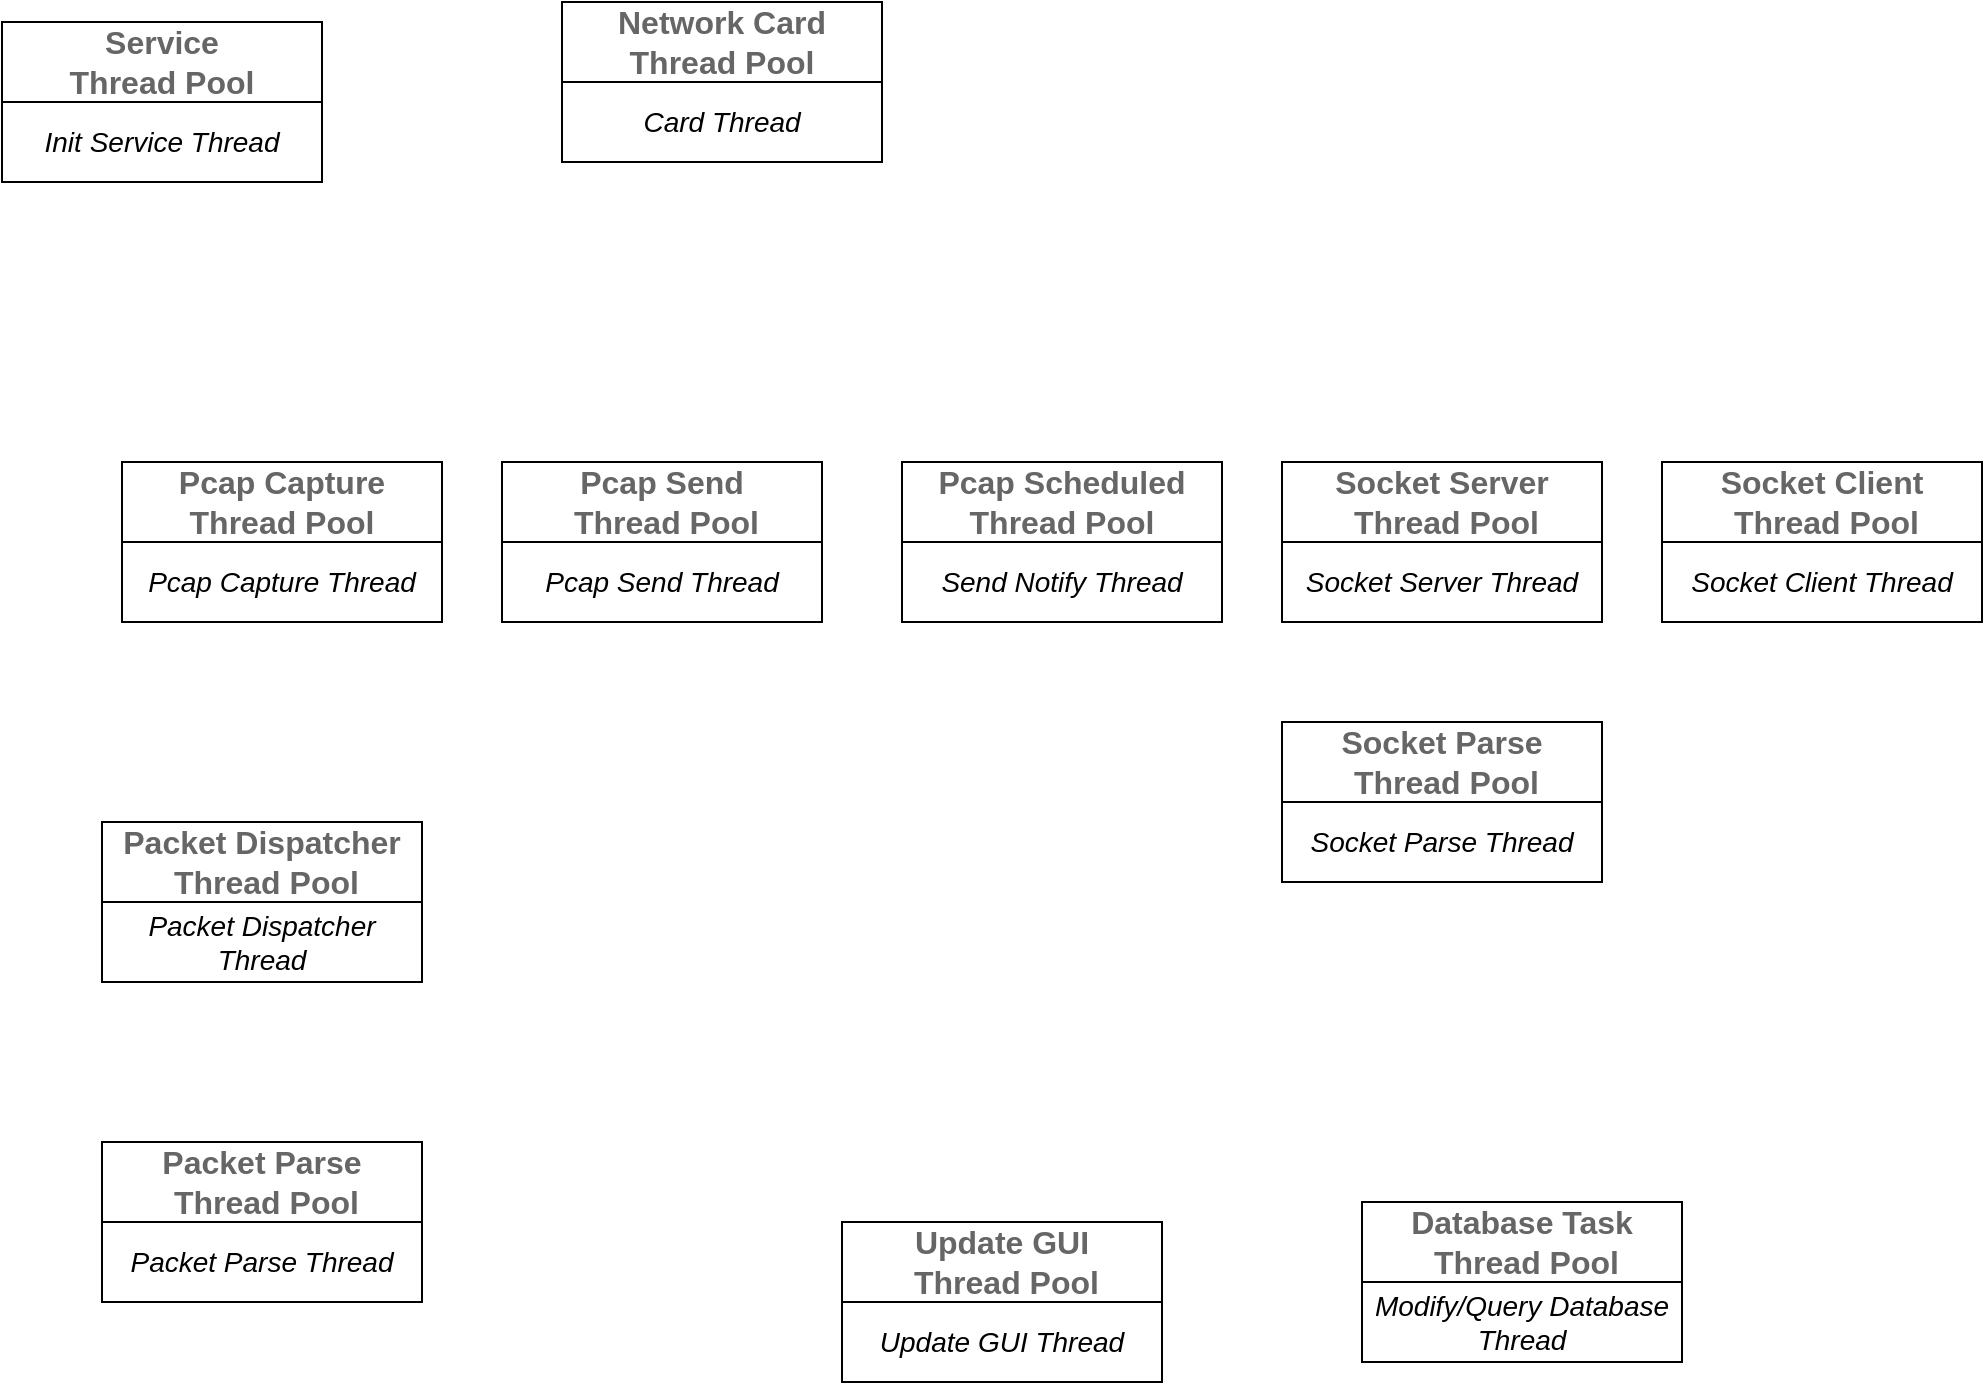<mxfile version="14.6.6" type="github">
  <diagram id="Lawi1tIbsT6B6tBGYx7M" name="Page-1">
    <mxGraphModel dx="900" dy="1002" grid="1" gridSize="10" guides="1" tooltips="1" connect="1" arrows="1" fold="1" page="1" pageScale="1" pageWidth="1654" pageHeight="2336" math="0" shadow="0">
      <root>
        <mxCell id="0" />
        <mxCell id="1" parent="0" />
        <mxCell id="xuh5IIpC34kz-FPivGkV-3" value="" style="group" vertex="1" connectable="0" parent="1">
          <mxGeometry x="80" y="130" width="160" height="80" as="geometry" />
        </mxCell>
        <mxCell id="xuh5IIpC34kz-FPivGkV-1" value="&lt;font style=&quot;font-size: 16px&quot; color=&quot;#666666&quot;&gt;&lt;b&gt;Service &lt;br&gt;Thread Pool&lt;/b&gt;&lt;/font&gt;" style="rounded=0;whiteSpace=wrap;html=1;" vertex="1" parent="xuh5IIpC34kz-FPivGkV-3">
          <mxGeometry width="160" height="40" as="geometry" />
        </mxCell>
        <mxCell id="xuh5IIpC34kz-FPivGkV-2" value="&lt;font style=&quot;font-size: 14px&quot;&gt;&lt;i&gt;Init Service Thread&lt;/i&gt;&lt;/font&gt;" style="rounded=0;whiteSpace=wrap;html=1;" vertex="1" parent="xuh5IIpC34kz-FPivGkV-3">
          <mxGeometry y="40" width="160" height="40" as="geometry" />
        </mxCell>
        <mxCell id="xuh5IIpC34kz-FPivGkV-4" value="" style="group" vertex="1" connectable="0" parent="1">
          <mxGeometry x="360" y="120" width="160" height="80" as="geometry" />
        </mxCell>
        <mxCell id="xuh5IIpC34kz-FPivGkV-5" value="&lt;font style=&quot;font-size: 16px&quot; color=&quot;#666666&quot;&gt;&lt;b&gt;Network Card Thread Pool&lt;/b&gt;&lt;/font&gt;" style="rounded=0;whiteSpace=wrap;html=1;" vertex="1" parent="xuh5IIpC34kz-FPivGkV-4">
          <mxGeometry width="160" height="40" as="geometry" />
        </mxCell>
        <mxCell id="xuh5IIpC34kz-FPivGkV-6" value="&lt;font style=&quot;font-size: 14px&quot;&gt;&lt;i&gt;Card Thread&lt;/i&gt;&lt;/font&gt;" style="rounded=0;whiteSpace=wrap;html=1;" vertex="1" parent="xuh5IIpC34kz-FPivGkV-4">
          <mxGeometry y="40" width="160" height="40" as="geometry" />
        </mxCell>
        <mxCell id="xuh5IIpC34kz-FPivGkV-7" value="" style="group" vertex="1" connectable="0" parent="1">
          <mxGeometry x="140" y="350" width="160" height="80" as="geometry" />
        </mxCell>
        <mxCell id="xuh5IIpC34kz-FPivGkV-8" value="&lt;font style=&quot;font-size: 16px&quot; color=&quot;#666666&quot;&gt;&lt;b&gt;Pcap Capture Thread Pool&lt;/b&gt;&lt;/font&gt;" style="rounded=0;whiteSpace=wrap;html=1;" vertex="1" parent="xuh5IIpC34kz-FPivGkV-7">
          <mxGeometry width="160" height="40" as="geometry" />
        </mxCell>
        <mxCell id="xuh5IIpC34kz-FPivGkV-9" value="&lt;font style=&quot;font-size: 14px&quot;&gt;&lt;i&gt;Pcap Capture Thread&lt;/i&gt;&lt;/font&gt;" style="rounded=0;whiteSpace=wrap;html=1;" vertex="1" parent="xuh5IIpC34kz-FPivGkV-7">
          <mxGeometry y="40" width="160" height="40" as="geometry" />
        </mxCell>
        <mxCell id="xuh5IIpC34kz-FPivGkV-13" value="" style="group" vertex="1" connectable="0" parent="1">
          <mxGeometry x="330" y="350" width="160" height="80" as="geometry" />
        </mxCell>
        <mxCell id="xuh5IIpC34kz-FPivGkV-14" value="&lt;font style=&quot;font-size: 16px&quot; color=&quot;#666666&quot;&gt;&lt;b&gt;Pcap Send&lt;br&gt;&amp;nbsp;Thread Pool&lt;/b&gt;&lt;/font&gt;" style="rounded=0;whiteSpace=wrap;html=1;" vertex="1" parent="xuh5IIpC34kz-FPivGkV-13">
          <mxGeometry width="160" height="40" as="geometry" />
        </mxCell>
        <mxCell id="xuh5IIpC34kz-FPivGkV-15" value="&lt;font style=&quot;font-size: 14px&quot;&gt;&lt;i&gt;Pcap Send Thread&lt;/i&gt;&lt;/font&gt;" style="rounded=0;whiteSpace=wrap;html=1;" vertex="1" parent="xuh5IIpC34kz-FPivGkV-13">
          <mxGeometry y="40" width="160" height="40" as="geometry" />
        </mxCell>
        <mxCell id="xuh5IIpC34kz-FPivGkV-16" value="" style="group" vertex="1" connectable="0" parent="1">
          <mxGeometry x="530" y="350" width="160" height="80" as="geometry" />
        </mxCell>
        <mxCell id="xuh5IIpC34kz-FPivGkV-17" value="&lt;font style=&quot;font-size: 16px&quot; color=&quot;#666666&quot;&gt;&lt;b&gt;Pcap Scheduled&lt;br&gt;Thread Pool&lt;/b&gt;&lt;/font&gt;" style="rounded=0;whiteSpace=wrap;html=1;" vertex="1" parent="xuh5IIpC34kz-FPivGkV-16">
          <mxGeometry width="160" height="40" as="geometry" />
        </mxCell>
        <mxCell id="xuh5IIpC34kz-FPivGkV-18" value="&lt;font style=&quot;font-size: 14px&quot;&gt;&lt;i&gt;Send Notify Thread&lt;/i&gt;&lt;/font&gt;" style="rounded=0;whiteSpace=wrap;html=1;" vertex="1" parent="xuh5IIpC34kz-FPivGkV-16">
          <mxGeometry y="40" width="160" height="40" as="geometry" />
        </mxCell>
        <mxCell id="xuh5IIpC34kz-FPivGkV-19" value="" style="group" vertex="1" connectable="0" parent="1">
          <mxGeometry x="130" y="690" width="160" height="80" as="geometry" />
        </mxCell>
        <mxCell id="xuh5IIpC34kz-FPivGkV-20" value="&lt;font style=&quot;font-size: 16px&quot; color=&quot;#666666&quot;&gt;&lt;b&gt;Packet Parse&lt;br&gt;&amp;nbsp;Thread Pool&lt;/b&gt;&lt;/font&gt;" style="rounded=0;whiteSpace=wrap;html=1;" vertex="1" parent="xuh5IIpC34kz-FPivGkV-19">
          <mxGeometry width="160" height="40" as="geometry" />
        </mxCell>
        <mxCell id="xuh5IIpC34kz-FPivGkV-21" value="&lt;font style=&quot;font-size: 14px&quot;&gt;&lt;i&gt;Packet Parse Thread&lt;/i&gt;&lt;/font&gt;" style="rounded=0;whiteSpace=wrap;html=1;" vertex="1" parent="xuh5IIpC34kz-FPivGkV-19">
          <mxGeometry y="40" width="160" height="40" as="geometry" />
        </mxCell>
        <mxCell id="xuh5IIpC34kz-FPivGkV-22" value="" style="group" vertex="1" connectable="0" parent="1">
          <mxGeometry x="130" y="530" width="160" height="80" as="geometry" />
        </mxCell>
        <mxCell id="xuh5IIpC34kz-FPivGkV-23" value="&lt;font style=&quot;font-size: 16px&quot; color=&quot;#666666&quot;&gt;&lt;b&gt;Packet Dispatcher&lt;br&gt;&amp;nbsp;Thread Pool&lt;/b&gt;&lt;/font&gt;" style="rounded=0;whiteSpace=wrap;html=1;" vertex="1" parent="xuh5IIpC34kz-FPivGkV-22">
          <mxGeometry width="160" height="40" as="geometry" />
        </mxCell>
        <mxCell id="xuh5IIpC34kz-FPivGkV-24" value="&lt;font style=&quot;font-size: 14px&quot;&gt;&lt;i&gt;Packet Dispatcher Thread&lt;/i&gt;&lt;/font&gt;" style="rounded=0;whiteSpace=wrap;html=1;" vertex="1" parent="xuh5IIpC34kz-FPivGkV-22">
          <mxGeometry y="40" width="160" height="40" as="geometry" />
        </mxCell>
        <mxCell id="xuh5IIpC34kz-FPivGkV-25" value="" style="group" vertex="1" connectable="0" parent="1">
          <mxGeometry x="720" y="350" width="160" height="80" as="geometry" />
        </mxCell>
        <mxCell id="xuh5IIpC34kz-FPivGkV-26" value="&lt;font style=&quot;font-size: 16px&quot; color=&quot;#666666&quot;&gt;&lt;b&gt;Socket Server&lt;br&gt;&amp;nbsp;Thread Pool&lt;/b&gt;&lt;/font&gt;" style="rounded=0;whiteSpace=wrap;html=1;" vertex="1" parent="xuh5IIpC34kz-FPivGkV-25">
          <mxGeometry width="160" height="40" as="geometry" />
        </mxCell>
        <mxCell id="xuh5IIpC34kz-FPivGkV-27" value="&lt;font style=&quot;font-size: 14px&quot;&gt;&lt;i&gt;Socket Server Thread&lt;/i&gt;&lt;/font&gt;" style="rounded=0;whiteSpace=wrap;html=1;" vertex="1" parent="xuh5IIpC34kz-FPivGkV-25">
          <mxGeometry y="40" width="160" height="40" as="geometry" />
        </mxCell>
        <mxCell id="xuh5IIpC34kz-FPivGkV-28" value="" style="group" vertex="1" connectable="0" parent="1">
          <mxGeometry x="910" y="350" width="160" height="80" as="geometry" />
        </mxCell>
        <mxCell id="xuh5IIpC34kz-FPivGkV-29" value="&lt;font style=&quot;font-size: 16px&quot; color=&quot;#666666&quot;&gt;&lt;b&gt;Socket Client&lt;br&gt;&amp;nbsp;Thread Pool&lt;/b&gt;&lt;/font&gt;" style="rounded=0;whiteSpace=wrap;html=1;" vertex="1" parent="xuh5IIpC34kz-FPivGkV-28">
          <mxGeometry width="160" height="40" as="geometry" />
        </mxCell>
        <mxCell id="xuh5IIpC34kz-FPivGkV-30" value="&lt;font style=&quot;font-size: 14px&quot;&gt;&lt;i&gt;Socket Client Thread&lt;/i&gt;&lt;/font&gt;" style="rounded=0;whiteSpace=wrap;html=1;" vertex="1" parent="xuh5IIpC34kz-FPivGkV-28">
          <mxGeometry y="40" width="160" height="40" as="geometry" />
        </mxCell>
        <mxCell id="xuh5IIpC34kz-FPivGkV-31" value="" style="group" vertex="1" connectable="0" parent="1">
          <mxGeometry x="720" y="480" width="160" height="80" as="geometry" />
        </mxCell>
        <mxCell id="xuh5IIpC34kz-FPivGkV-32" value="&lt;font style=&quot;font-size: 16px&quot; color=&quot;#666666&quot;&gt;&lt;b&gt;Socket Parse&lt;br&gt;&amp;nbsp;Thread Pool&lt;/b&gt;&lt;/font&gt;" style="rounded=0;whiteSpace=wrap;html=1;" vertex="1" parent="xuh5IIpC34kz-FPivGkV-31">
          <mxGeometry width="160" height="40" as="geometry" />
        </mxCell>
        <mxCell id="xuh5IIpC34kz-FPivGkV-33" value="&lt;font style=&quot;font-size: 14px&quot;&gt;&lt;i&gt;Socket Parse Thread&lt;/i&gt;&lt;/font&gt;" style="rounded=0;whiteSpace=wrap;html=1;" vertex="1" parent="xuh5IIpC34kz-FPivGkV-31">
          <mxGeometry y="40" width="160" height="40" as="geometry" />
        </mxCell>
        <mxCell id="xuh5IIpC34kz-FPivGkV-34" value="" style="group" vertex="1" connectable="0" parent="1">
          <mxGeometry x="500" y="730" width="160" height="80" as="geometry" />
        </mxCell>
        <mxCell id="xuh5IIpC34kz-FPivGkV-35" value="&lt;font style=&quot;font-size: 16px&quot; color=&quot;#666666&quot;&gt;&lt;b&gt;Update GUI&lt;br&gt;&amp;nbsp;Thread Pool&lt;/b&gt;&lt;/font&gt;" style="rounded=0;whiteSpace=wrap;html=1;" vertex="1" parent="xuh5IIpC34kz-FPivGkV-34">
          <mxGeometry width="160" height="40" as="geometry" />
        </mxCell>
        <mxCell id="xuh5IIpC34kz-FPivGkV-36" value="&lt;font style=&quot;font-size: 14px&quot;&gt;&lt;i&gt;Update GUI Thread&lt;/i&gt;&lt;/font&gt;" style="rounded=0;whiteSpace=wrap;html=1;" vertex="1" parent="xuh5IIpC34kz-FPivGkV-34">
          <mxGeometry y="40" width="160" height="40" as="geometry" />
        </mxCell>
        <mxCell id="xuh5IIpC34kz-FPivGkV-37" value="" style="group" vertex="1" connectable="0" parent="1">
          <mxGeometry x="760" y="720" width="160" height="80" as="geometry" />
        </mxCell>
        <mxCell id="xuh5IIpC34kz-FPivGkV-38" value="&lt;font style=&quot;font-size: 16px&quot; color=&quot;#666666&quot;&gt;&lt;b&gt;Database Task&lt;br&gt;&amp;nbsp;Thread Pool&lt;/b&gt;&lt;/font&gt;" style="rounded=0;whiteSpace=wrap;html=1;" vertex="1" parent="xuh5IIpC34kz-FPivGkV-37">
          <mxGeometry width="160" height="40" as="geometry" />
        </mxCell>
        <mxCell id="xuh5IIpC34kz-FPivGkV-39" value="&lt;font style=&quot;font-size: 14px&quot;&gt;&lt;i&gt;Modify/Query Database Thread&lt;/i&gt;&lt;/font&gt;" style="rounded=0;whiteSpace=wrap;html=1;" vertex="1" parent="xuh5IIpC34kz-FPivGkV-37">
          <mxGeometry y="40" width="160" height="40" as="geometry" />
        </mxCell>
      </root>
    </mxGraphModel>
  </diagram>
</mxfile>

